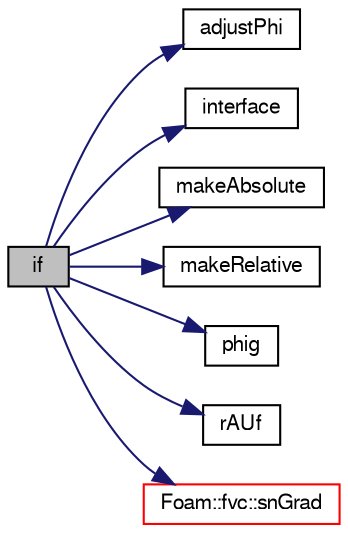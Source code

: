 digraph "if"
{
  bgcolor="transparent";
  edge [fontname="FreeSans",fontsize="10",labelfontname="FreeSans",labelfontsize="10"];
  node [fontname="FreeSans",fontsize="10",shape=record];
  rankdir="LR";
  Node6 [label="if",height=0.2,width=0.4,color="black", fillcolor="grey75", style="filled", fontcolor="black"];
  Node6 -> Node7 [color="midnightblue",fontsize="10",style="solid",fontname="FreeSans"];
  Node7 [label="adjustPhi",height=0.2,width=0.4,color="black",URL="$a38075.html#ac6b67fc0ab6db9e2b5f2cc90bca8e3b2"];
  Node6 -> Node8 [color="midnightblue",fontsize="10",style="solid",fontname="FreeSans"];
  Node8 [label="interface",height=0.2,width=0.4,color="black",URL="$a39119.html#a8c09a0b889457752a4a7c285d39f7787"];
  Node6 -> Node9 [color="midnightblue",fontsize="10",style="solid",fontname="FreeSans"];
  Node9 [label="makeAbsolute",height=0.2,width=0.4,color="black",URL="$a38171.html#aae03d73eabee70ca5f7f10d5d8dac8fb"];
  Node6 -> Node10 [color="midnightblue",fontsize="10",style="solid",fontname="FreeSans"];
  Node10 [label="makeRelative",height=0.2,width=0.4,color="black",URL="$a38027.html#af72b4a6de11283a46e084ea8d9678d82"];
  Node6 -> Node11 [color="midnightblue",fontsize="10",style="solid",fontname="FreeSans"];
  Node11 [label="phig",height=0.2,width=0.4,color="black",URL="$a38030.html#ab48f5bc6b975de805db0b3f1abbed5c6"];
  Node6 -> Node12 [color="midnightblue",fontsize="10",style="solid",fontname="FreeSans"];
  Node12 [label="rAUf",height=0.2,width=0.4,color="black",URL="$a38072.html#ae693ae4c2085edc7ebb2aac47e046b2d"];
  Node6 -> Node13 [color="midnightblue",fontsize="10",style="solid",fontname="FreeSans"];
  Node13 [label="Foam::fvc::snGrad",height=0.2,width=0.4,color="red",URL="$a21134.html#a15da734ee906cb52cf17937ab84c41a0"];
}
